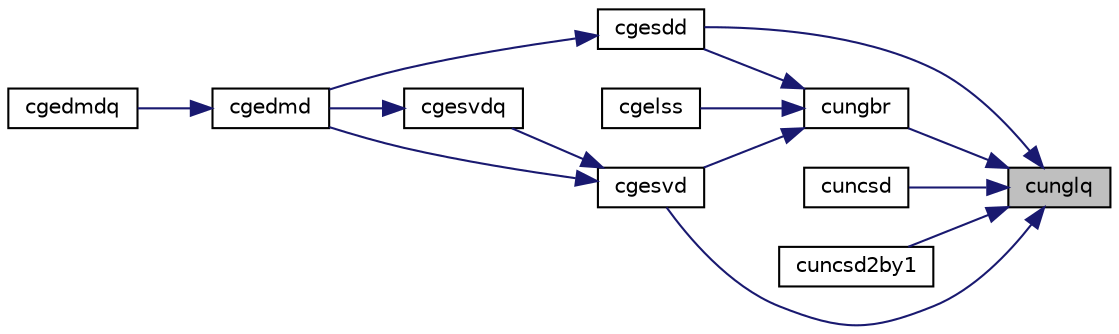 digraph "cunglq"
{
 // LATEX_PDF_SIZE
  edge [fontname="Helvetica",fontsize="10",labelfontname="Helvetica",labelfontsize="10"];
  node [fontname="Helvetica",fontsize="10",shape=record];
  rankdir="RL";
  Node1 [label="cunglq",height=0.2,width=0.4,color="black", fillcolor="grey75", style="filled", fontcolor="black",tooltip="CUNGLQ"];
  Node1 -> Node2 [dir="back",color="midnightblue",fontsize="10",style="solid",fontname="Helvetica"];
  Node2 [label="cgesdd",height=0.2,width=0.4,color="black", fillcolor="white", style="filled",URL="$cgesdd_8f.html#a609f3fc4da34716dd2bcd985924d20bd",tooltip="CGESDD"];
  Node2 -> Node3 [dir="back",color="midnightblue",fontsize="10",style="solid",fontname="Helvetica"];
  Node3 [label="cgedmd",height=0.2,width=0.4,color="black", fillcolor="white", style="filled",URL="$cgedmd_8f90.html#ae20a5be20e93752e6a0f2e85b78d5a96",tooltip="CGEDMD computes the Dynamic Mode Decomposition (DMD) for a pair of data snapshot matrices."];
  Node3 -> Node4 [dir="back",color="midnightblue",fontsize="10",style="solid",fontname="Helvetica"];
  Node4 [label="cgedmdq",height=0.2,width=0.4,color="black", fillcolor="white", style="filled",URL="$cgedmdq_8f90.html#a80108eada0975658d093e7bfd753b623",tooltip="CGEDMDQ computes the Dynamic Mode Decomposition (DMD) for a pair of data snapshot matrices."];
  Node1 -> Node5 [dir="back",color="midnightblue",fontsize="10",style="solid",fontname="Helvetica"];
  Node5 [label="cgesvd",height=0.2,width=0.4,color="black", fillcolor="white", style="filled",URL="$cgesvd_8f.html#a0ed22d535ec7d84e8bf4f2f885df8c5c",tooltip="CGESVD computes the singular value decomposition (SVD) for GE matrices"];
  Node5 -> Node3 [dir="back",color="midnightblue",fontsize="10",style="solid",fontname="Helvetica"];
  Node5 -> Node6 [dir="back",color="midnightblue",fontsize="10",style="solid",fontname="Helvetica"];
  Node6 [label="cgesvdq",height=0.2,width=0.4,color="black", fillcolor="white", style="filled",URL="$cgesvdq_8f.html#a8385f1a23cf2bd7014e67bf2bb284de3",tooltip="CGESVDQ computes the singular value decomposition (SVD) with a QR-Preconditioned QR SVD Method for GE..."];
  Node6 -> Node3 [dir="back",color="midnightblue",fontsize="10",style="solid",fontname="Helvetica"];
  Node1 -> Node7 [dir="back",color="midnightblue",fontsize="10",style="solid",fontname="Helvetica"];
  Node7 [label="cuncsd",height=0.2,width=0.4,color="black", fillcolor="white", style="filled",URL="$cuncsd_8f.html#a55ab9c7b1a2bce552037cf519201e950",tooltip="CUNCSD"];
  Node1 -> Node8 [dir="back",color="midnightblue",fontsize="10",style="solid",fontname="Helvetica"];
  Node8 [label="cuncsd2by1",height=0.2,width=0.4,color="black", fillcolor="white", style="filled",URL="$cuncsd2by1_8f.html#ad246767c55158661b5f34d5721e15a8f",tooltip="CUNCSD2BY1"];
  Node1 -> Node9 [dir="back",color="midnightblue",fontsize="10",style="solid",fontname="Helvetica"];
  Node9 [label="cungbr",height=0.2,width=0.4,color="black", fillcolor="white", style="filled",URL="$cungbr_8f.html#add5ca7f13d941048e29faab28e3850ea",tooltip="CUNGBR"];
  Node9 -> Node10 [dir="back",color="midnightblue",fontsize="10",style="solid",fontname="Helvetica"];
  Node10 [label="cgelss",height=0.2,width=0.4,color="black", fillcolor="white", style="filled",URL="$cgelss_8f.html#a104cdf5ce9195df46ace1749820a7d4a",tooltip="CGELSS solves overdetermined or underdetermined systems for GE matrices"];
  Node9 -> Node2 [dir="back",color="midnightblue",fontsize="10",style="solid",fontname="Helvetica"];
  Node9 -> Node5 [dir="back",color="midnightblue",fontsize="10",style="solid",fontname="Helvetica"];
}
